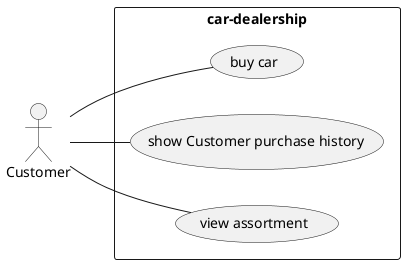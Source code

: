 @startuml
left to right direction
actor "Customer" as u
rectangle car-dealership {
  usecase "buy car" as UC1
  usecase "show Customer purchase history" as UC2
  usecase "view assortment" as UC3
}
u -- UC1
u -- UC2
u -- UC3
@enduml